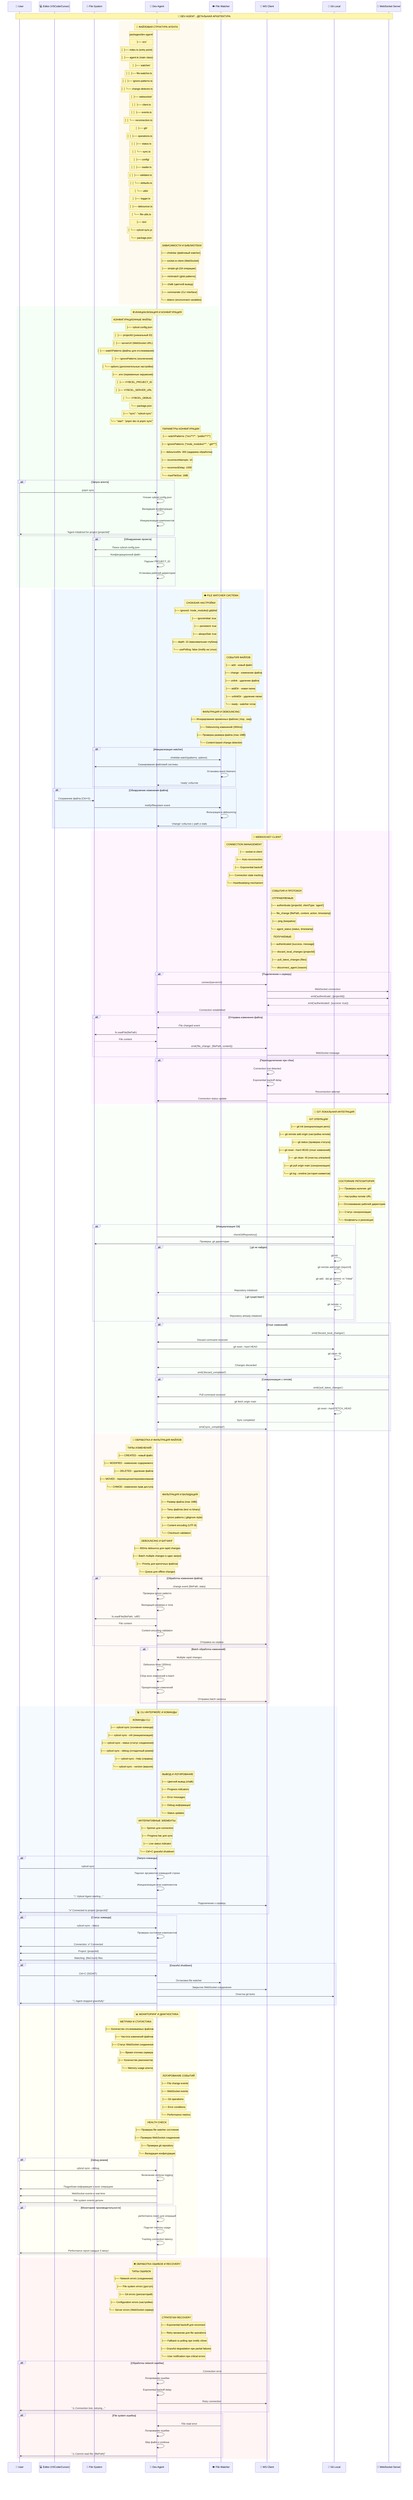 sequenceDiagram
    participant USER as 👤 User
    participant EDITOR as 💻 Editor (VSCode/Cursor)
    participant FS as 📁 File System
    participant AGENT as 📡 Dev Agent
    participant WATCHER as 👁️ File Watcher
    participant WS_CLIENT as 🔄 WS Client
    participant GIT as 🌳 Git Local
    participant WS_SERVER as 🔄 WebSocket Server

    Note over USER,WS_SERVER: 📡 DEV AGENT - ДЕТАЛЬНАЯ АРХИТЕКТУРА

    %% === СТРУКТУРА АГЕНТА ===
    rect rgb(255, 250, 240)
        Note over AGENT: 📁 ФАЙЛОВАЯ СТРУКТУРА АГЕНТА
        
        Note left of AGENT: packages/dev-agent/
        Note left of AGENT: ├── src/
        Note left of AGENT: │   ├── index.ts (entry point)
        Note left of AGENT: │   ├── agent.ts (main class)
        Note left of AGENT: │   ├── watcher/
        Note left of AGENT: │   │   ├── file-watcher.ts
        Note left of AGENT: │   │   ├── ignore-patterns.ts
        Note left of AGENT: │   │   └── change-detector.ts
        Note left of AGENT: │   ├── websocket/
        Note left of AGENT: │   │   ├── client.ts
        Note left of AGENT: │   │   ├── events.ts
        Note left of AGENT: │   │   └── reconnection.ts
        Note left of AGENT: │   ├── git/
        Note left of AGENT: │   │   ├── operations.ts
        Note left of AGENT: │   │   ├── status.ts
        Note left of AGENT: │   │   └── sync.ts
        Note left of AGENT: │   ├── config/
        Note left of AGENT: │   │   ├── reader.ts
        Note left of AGENT: │   │   ├── validator.ts
        Note left of AGENT: │   │   └── defaults.ts
        Note left of AGENT: │   └── utils/
        Note left of AGENT: │       ├── logger.ts
        Note left of AGENT: │       ├── debouncer.ts
        Note left of AGENT: │       └── file-utils.ts
        Note left of AGENT: ├── bin/
        Note left of AGENT: │   └── vybcel-sync.js
        Note left of AGENT: └── package.json

        Note right of AGENT: ЗАВИСИМОСТИ И БИБЛИОТЕКИ
        Note right of AGENT: ├── chokidar (файловый watcher)
        Note right of AGENT: ├── socket.io-client (WebSocket)
        Note right of AGENT: ├── simple-git (Git операции)
        Note right of AGENT: ├── minimatch (glob patterns)
        Note right of AGENT: ├── chalk (цветной вывод)
        Note right of AGENT: ├── commander (CLI interface)
        Note right of AGENT: └── dotenv (environment variables)
    end

    %% === ИНИЦИАЛИЗАЦИЯ И КОНФИГУРАЦИЯ ===
    rect rgb(245, 255, 245)
        Note over AGENT: ⚙️ ИНИЦИАЛИЗАЦИЯ И КОНФИГУРАЦИЯ
        
        Note left of AGENT: КОНФИГУРАЦИОННЫЕ ФАЙЛЫ
        Note left of AGENT: ├── vybcel.config.json
        Note left of AGENT: │   ├── projectId (уникальный ID)
        Note left of AGENT: │   ├── serverUrl (WebSocket URL)
        Note left of AGENT: │   ├── watchPatterns (файлы для отслеживания)
        Note left of AGENT: │   ├── ignorePatterns (исключения)
        Note left of AGENT: │   └── options (дополнительные настройки)
        Note left of AGENT: ├── .env (переменные окружения)
        Note left of AGENT: │   ├── VYBCEL_PROJECT_ID
        Note left of AGENT: │   ├── VYBCEL_SERVER_URL
        Note left of AGENT: │   └── VYBCEL_DEBUG
        Note left of AGENT: └── package.json
        Note left of AGENT:     ├── "sync": "vybcel-sync"
        Note left of AGENT:     └── "start": "pnpm dev & pnpm sync"

        Note right of AGENT: ПАРАМЕТРЫ КОНФИГУРАЦИИ
        Note right of AGENT: ├── watchPatterns: ["src/**/*", "public/**/*"]
        Note right of AGENT: ├── ignorePatterns: ["node_modules/**", ".git/**"]
        Note right of AGENT: ├── debounceMs: 300 (задержка обработки)
        Note right of AGENT: ├── reconnectAttempts: 10
        Note right of AGENT: ├── reconnectDelay: 1000
        Note right of AGENT: └── maxFileSize: 1MB

        alt Запуск агента
            USER->>AGENT: pnpm sync
            AGENT->>AGENT: Чтение vybcel.config.json
            AGENT->>AGENT: Валидация конфигурации
            AGENT->>AGENT: Инициализация компонентов
            AGENT-->>USER: "Agent initialized for project {projectId}"
        end
        
        alt Обнаружение проекта
            AGENT->>FS: Поиск vybcel.config.json
            FS-->>AGENT: Конфигурационный файл
            AGENT->>AGENT: Парсинг PROJECT_ID
            AGENT->>AGENT: Установка рабочей директории
        end
    end

    %% === FILE WATCHER АРХИТЕКТУРА ===
    rect rgb(240, 248, 255)
        Note over WATCHER: 👁️ FILE WATCHER СИСТЕМА
        
        Note left of WATCHER: CHOKIDAR НАСТРОЙКИ
        Note left of WATCHER: ├── ignored: /node_modules|\.git|dist/
        Note left of WATCHER: ├── ignoreInitial: true
        Note left of WATCHER: ├── persistent: true
        Note left of WATCHER: ├── alwaysStat: true
        Note left of WATCHER: ├── depth: 10 (максимальная глубина)
        Note left of WATCHER: └── usePolling: false (inotify на Linux)

        Note right of WATCHER: СОБЫТИЯ ФАЙЛОВ
        Note right of WATCHER: ├── add - новый файл
        Note right of WATCHER: ├── change - изменение файла
        Note right of WATCHER: ├── unlink - удаление файла
        Note right of WATCHER: ├── addDir - новая папка
        Note right of WATCHER: ├── unlinkDir - удаление папки
        Note right of WATCHER: └── ready - watcher готов

        Note over WATCHER: ФИЛЬТРАЦИЯ И DEBOUNCING
        Note over WATCHER: ├── Игнорирование временных файлов (.tmp, .swp)
        Note over WATCHER: ├── Debouncing изменений (300ms)
        Note over WATCHER: ├── Проверка размера файла (max 1MB)
        Note over WATCHER: └── Content-based change detection

        alt Инициализация watcher
            AGENT->>WATCHER: chokidar.watch(patterns, options)
            WATCHER->>FS: Сканирование файловой системы
            WATCHER->>WATCHER: Установка event listeners
            WATCHER-->>AGENT: 'ready' событие
        end
        
        alt Обнаружение изменения файла
            EDITOR->>FS: Сохранение файла (Ctrl+S)
            FS->>WATCHER: inotify/filesystem event
            WATCHER->>WATCHER: Фильтрация и debouncing
            WATCHER->>AGENT: 'change' событие с path и stats
        end
    end

    %% === WEBSOCKET CLIENT ===
    rect rgb(255, 245, 255)
        Note over WS_CLIENT: 🔄 WEBSOCKET CLIENT
        
        Note left of WS_CLIENT: CONNECTION MANAGEMENT
        Note left of WS_CLIENT: ├── socket.io-client
        Note left of WS_CLIENT: ├── Auto-reconnection
        Note left of WS_CLIENT: ├── Exponential backoff
        Note left of WS_CLIENT: ├── Connection state tracking
        Note left of WS_CLIENT: └── Heartbeat/ping mechanism

        Note right of WS_CLIENT: СОБЫТИЯ И ПРОТОКОЛ
        Note right of WS_CLIENT: ОТПРАВЛЯЕМЫЕ:
        Note right of WS_CLIENT: ├── authenticate {projectId, clientType: 'agent'}
        Note right of WS_CLIENT: ├── file_change {filePath, content, action, timestamp}
        Note right of WS_CLIENT: ├── ping (keepalive)
        Note right of WS_CLIENT: └── agent_status {status, timestamp}
        Note right of WS_CLIENT: ПОЛУЧАЕМЫЕ:
        Note right of WS_CLIENT: ├── authenticated {success, message}
        Note right of WS_CLIENT: ├── discard_local_changes {projectId}
        Note right of WS_CLIENT: ├── pull_latest_changes {files}
        Note right of WS_CLIENT: └── disconnect_agent {reason}

        alt Подключение к серверу
            AGENT->>WS_CLIENT: connect(serverUrl)
            WS_CLIENT->>WS_SERVER: WebSocket connection
            WS_CLIENT->>WS_SERVER: emit('authenticate', {projectId})
            WS_SERVER-->>WS_CLIENT: emit('authenticated', {success: true})
            WS_CLIENT-->>AGENT: Connection established
        end
        
        alt Отправка изменения файла
            WATCHER->>AGENT: File changed event
            AGENT->>FS: fs.readFile(filePath)
            FS-->>AGENT: File content
            AGENT->>WS_CLIENT: emit('file_change', {filePath, content})
            WS_CLIENT->>WS_SERVER: WebSocket message
        end
        
        alt Переподключение при сбое
            WS_CLIENT->>WS_CLIENT: Connection lost detected
            WS_CLIENT->>WS_CLIENT: Exponential backoff delay
            WS_CLIENT->>WS_SERVER: Reconnection attempt
            WS_CLIENT->>AGENT: Connection status update
        end
    end

    %% === GIT ИНТЕГРАЦИЯ ===
    rect rgb(250, 255, 250)
        Note over GIT: 🌳 GIT ЛОКАЛЬНАЯ ИНТЕГРАЦИЯ
        
        Note left of GIT: GIT ОПЕРАЦИИ
        Note left of GIT: ├── git init (инициализация репо)
        Note left of GIT: ├── git remote add origin (настройка remote)
        Note left of GIT: ├── git status (проверка статуса)
        Note left of GIT: ├── git reset --hard HEAD (откат изменений)
        Note left of GIT: ├── git clean -fd (очистка untracked)
        Note left of GIT: ├── git pull origin main (синхронизация)
        Note left of GIT: └── git log --oneline (история коммитов)

        Note right of GIT: СОСТОЯНИЕ РЕПОЗИТОРИЯ
        Note right of GIT: ├── Проверка наличия .git/
        Note right of GIT: ├── Настройка remote URL
        Note right of GIT: ├── Отслеживание рабочей директории
        Note right of GIT: ├── Статус синхронизации
        Note right of GIT: └── Конфликты и резолюция

        alt Инициализация Git
            AGENT->>GIT: checkGitRepository()
            GIT->>FS: Проверка .git директории
            alt .git не найден
                GIT->>GIT: git init
                GIT->>GIT: git remote add origin {repoUrl}
                GIT->>GIT: git add . && git commit -m "Initial"
                GIT-->>AGENT: Repository initialized
            else .git существует
                GIT->>GIT: git remote -v
                GIT-->>AGENT: Repository already initialized
            end
        end
        
        alt Откат изменений
            WS_SERVER->>WS_CLIENT: emit('discard_local_changes')
            WS_CLIENT->>AGENT: Discard command received
            AGENT->>GIT: git reset --hard HEAD
            GIT->>GIT: git clean -fd
            GIT-->>AGENT: Changes discarded
            AGENT->>WS_CLIENT: emit('discard_completed')
        end
        
        alt Синхронизация с remote
            WS_SERVER->>WS_CLIENT: emit('pull_latest_changes')
            WS_CLIENT->>AGENT: Pull command received
            AGENT->>GIT: git fetch origin main
            GIT->>GIT: git reset --hard FETCH_HEAD
            GIT-->>AGENT: Sync completed
            AGENT->>WS_CLIENT: emit('sync_completed')
        end
    end

    %% === ОБРАБОТКА ФАЙЛОВ ===
    rect rgb(255, 250, 245)
        Note over AGENT: 📄 ОБРАБОТКА И ФИЛЬТРАЦИЯ ФАЙЛОВ
        
        Note left of AGENT: ТИПЫ ИЗМЕНЕНИЙ
        Note left of AGENT: ├── CREATED - новый файл
        Note left of AGENT: ├── MODIFIED - изменение содержимого
        Note left of AGENT: ├── DELETED - удаление файла
        Note left of AGENT: ├── MOVED - перемещение/переименование
        Note left of AGENT: └── CHMOD - изменение прав доступа

        Note right of AGENT: ФИЛЬТРАЦИЯ И ВАЛИДАЦИЯ
        Note right of AGENT: ├── Размер файла (max 1MB)
        Note right of AGENT: ├── Типы файлов (text vs binary)
        Note right of AGENT: ├── Ignore patterns (.gitignore style)
        Note right of AGENT: ├── Content encoding (UTF-8)
        Note right of AGENT: └── Checksum validation

        Note over AGENT: DEBOUNCING И БАТЧИНГ
        Note over AGENT: ├── 300ms debounce для rapid changes
        Note over AGENT: ├── Batch multiple changes в один запрос
        Note over AGENT: ├── Priority для критичных файлов
        Note over AGENT: └── Queue для offline changes

        alt Обработка изменения файла
            WATCHER->>AGENT: change event {filePath, stats}
            AGENT->>AGENT: Проверка ignore patterns
            AGENT->>AGENT: Валидация размера и типа
            AGENT->>FS: fs.readFile(filePath, 'utf8')
            FS-->>AGENT: File content
            AGENT->>AGENT: Content encoding validation
            AGENT->>WS_CLIENT: Отправка на сервер
        end
        
        alt Batch обработка изменений
            WATCHER->>AGENT: Multiple rapid changes
            AGENT->>AGENT: Debounce timer (300ms)
            AGENT->>AGENT: Сбор всех изменений в batch
            AGENT->>AGENT: Приоритизация изменений
            AGENT->>WS_CLIENT: Отправка batch запроса
        end
    end

    %% === CLI ИНТЕРФЕЙС ===
    rect rgb(245, 250, 255)
        Note over AGENT: 💻 CLI ИНТЕРФЕЙС И КОМАНДЫ
        
        Note left of AGENT: КОМАНДЫ CLI
        Note left of AGENT: ├── vybcel-sync (основная команда)
        Note left of AGENT: ├── vybcel-sync --init (инициализация)
        Note left of AGENT: ├── vybcel-sync --status (статус соединения)
        Note left of AGENT: ├── vybcel-sync --debug (отладочный режим)
        Note left of AGENT: ├── vybcel-sync --help (справка)
        Note left of AGENT: └── vybcel-sync --version (версия)

        Note right of AGENT: ВЫВОД И ЛОГИРОВАНИЕ
        Note right of AGENT: ├── Цветной вывод (chalk)
        Note right of AGENT: ├── Progress indicators
        Note right of AGENT: ├── Error messages
        Note right of AGENT: ├── Debug информация
        Note right of AGENT: └── Status updates

        Note over AGENT: ИНТЕРАКТИВНЫЕ ЭЛЕМЕНТЫ
        Note over AGENT: ├── Spinner для connection
        Note over AGENT: ├── Progress bar для sync
        Note over AGENT: ├── Live status indicator
        Note over AGENT: └── Ctrl+C graceful shutdown

        alt Запуск команды
            USER->>AGENT: vybcel-sync
            AGENT->>AGENT: Парсинг аргументов командной строки
            AGENT->>AGENT: Инициализация всех компонентов
            AGENT->>USER: "🚀 Vybcel Agent starting..."
            AGENT->>WS_CLIENT: Подключение к серверу
            AGENT->>USER: "✅ Connected to project {projectId}"
        end
        
        alt Статус команда
            USER->>AGENT: vybcel-sync --status
            AGENT->>AGENT: Проверка состояния компонентов
            AGENT->>USER: Connection: ✅ Connected
            AGENT->>USER: Project: {projectId}
            AGENT->>USER: Watching: {fileCount} files
        end
        
        alt Graceful shutdown
            USER->>AGENT: Ctrl+C (SIGINT)
            AGENT->>WATCHER: Остановка file watcher
            AGENT->>WS_CLIENT: Закрытие WebSocket соединения
            AGENT->>GIT: Очистка git locks
            AGENT->>USER: "👋 Agent stopped gracefully"
        end
    end

    %% === МОНИТОРИНГ И ДИАГНОСТИКА ===
    rect rgb(255, 255, 245)
        Note over AGENT: 📊 МОНИТОРИНГ И ДИАГНОСТИКА
        
        Note left of AGENT: МЕТРИКИ И СТАТИСТИКА
        Note left of AGENT: ├── Количество отслеживаемых файлов
        Note left of AGENT: ├── Частота изменений файлов
        Note left of AGENT: ├── Статус WebSocket соединения
        Note left of AGENT: ├── Время отклика сервера
        Note left of AGENT: ├── Количество реконнектов
        Note left of AGENT: └── Memory usage агента

        Note right of AGENT: ЛОГИРОВАНИЕ СОБЫТИЙ
        Note right of AGENT: ├── File change events
        Note right of AGENT: ├── WebSocket events
        Note right of AGENT: ├── Git operations
        Note right of AGENT: ├── Error conditions
        Note right of AGENT: └── Performance metrics

        Note over AGENT: HEALTH CHECK
        Note over AGENT: ├── Проверка file watcher состояния
        Note over AGENT: ├── Проверка WebSocket соединения
        Note over AGENT: ├── Проверка git repository
        Note over AGENT: └── Валидация конфигурации

        alt Debug режим
            USER->>AGENT: vybcel-sync --debug
            AGENT->>AGENT: Включение verbose logging
            AGENT->>USER: Подробная информация о всех операциях
            AGENT->>USER: WebSocket events в real-time
            AGENT->>USER: File system events детали
        end
        
        alt Мониторинг производительности
            AGENT->>AGENT: performance.now() для операций
            AGENT->>AGENT: Подсчет memory usage
            AGENT->>AGENT: Tracking connection latency
            AGENT->>USER: Performance report каждые 5 минут
        end
    end

    %% === ERROR HANDLING ===
    rect rgb(255, 245, 245)
        Note over AGENT: ❌ ОБРАБОТКА ОШИБОК И RECOVERY
        
        Note left of AGENT: ТИПЫ ОШИБОК
        Note left of AGENT: ├── Network errors (соединение)
        Note left of AGENT: ├── File system errors (доступ)
        Note left of AGENT: ├── Git errors (репозиторий)
        Note left of AGENT: ├── Configuration errors (настройки)
        Note left of AGENT: └── Server errors (WebSocket сервер)

        Note right of AGENT: СТРАТЕГИИ RECOVERY
        Note right of AGENT: ├── Exponential backoff для reconnect
        Note right of AGENT: ├── Retry механизм для file operations
        Note right of AGENT: ├── Fallback to polling при inotify сбоях
        Note right of AGENT: ├── Graceful degradation при partial failures
        Note right of AGENT: └── User notification при critical errors

        alt Обработка network ошибки
            WS_CLIENT->>AGENT: Connection error
            AGENT->>AGENT: Логирование ошибки
            AGENT->>AGENT: Exponential backoff delay
            AGENT->>WS_CLIENT: Retry connection
            AGENT->>USER: "⚠️ Connection lost, retrying..."
        end
        
        alt File system ошибка
            WATCHER->>AGENT: File read error
            AGENT->>AGENT: Логирование ошибки
            AGENT->>AGENT: Skip файл и continue
            AGENT->>USER: "⚠️ Cannot read file: {filePath}"
        end
    end